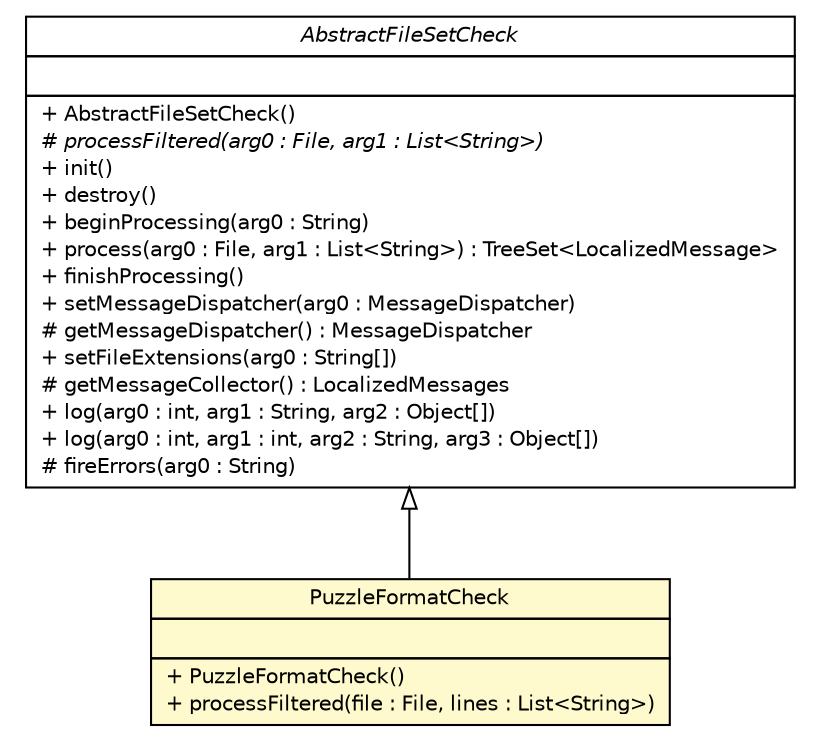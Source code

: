 #!/usr/local/bin/dot
#
# Class diagram 
# Generated by UMLGraph version 5.1 (http://www.umlgraph.org/)
#

digraph G {
	edge [fontname="Helvetica",fontsize=10,labelfontname="Helvetica",labelfontsize=10];
	node [fontname="Helvetica",fontsize=10,shape=plaintext];
	nodesep=0.25;
	ranksep=0.5;
	// com.qulice.checkstyle.PuzzleFormatCheck
	c81 [label=<<table title="com.qulice.checkstyle.PuzzleFormatCheck" border="0" cellborder="1" cellspacing="0" cellpadding="2" port="p" bgcolor="lemonChiffon" href="./PuzzleFormatCheck.html">
		<tr><td><table border="0" cellspacing="0" cellpadding="1">
<tr><td align="center" balign="center"> PuzzleFormatCheck </td></tr>
		</table></td></tr>
		<tr><td><table border="0" cellspacing="0" cellpadding="1">
<tr><td align="left" balign="left">  </td></tr>
		</table></td></tr>
		<tr><td><table border="0" cellspacing="0" cellpadding="1">
<tr><td align="left" balign="left"> + PuzzleFormatCheck() </td></tr>
<tr><td align="left" balign="left"> + processFiltered(file : File, lines : List&lt;String&gt;) </td></tr>
		</table></td></tr>
		</table>>, fontname="Helvetica", fontcolor="black", fontsize=10.0];
	//com.qulice.checkstyle.PuzzleFormatCheck extends com.puppycrawl.tools.checkstyle.api.AbstractFileSetCheck
	c92:p -> c81:p [dir=back,arrowtail=empty];
	// com.puppycrawl.tools.checkstyle.api.AbstractFileSetCheck
	c92 [label=<<table title="com.puppycrawl.tools.checkstyle.api.AbstractFileSetCheck" border="0" cellborder="1" cellspacing="0" cellpadding="2" port="p" href="http://java.sun.com/j2se/1.4.2/docs/api/com/puppycrawl/tools/checkstyle/api/AbstractFileSetCheck.html">
		<tr><td><table border="0" cellspacing="0" cellpadding="1">
<tr><td align="center" balign="center"><font face="Helvetica-Oblique"> AbstractFileSetCheck </font></td></tr>
		</table></td></tr>
		<tr><td><table border="0" cellspacing="0" cellpadding="1">
<tr><td align="left" balign="left">  </td></tr>
		</table></td></tr>
		<tr><td><table border="0" cellspacing="0" cellpadding="1">
<tr><td align="left" balign="left"> + AbstractFileSetCheck() </td></tr>
<tr><td align="left" balign="left"><font face="Helvetica-Oblique" point-size="10.0"> # processFiltered(arg0 : File, arg1 : List&lt;String&gt;) </font></td></tr>
<tr><td align="left" balign="left"> + init() </td></tr>
<tr><td align="left" balign="left"> + destroy() </td></tr>
<tr><td align="left" balign="left"> + beginProcessing(arg0 : String) </td></tr>
<tr><td align="left" balign="left"> + process(arg0 : File, arg1 : List&lt;String&gt;) : TreeSet&lt;LocalizedMessage&gt; </td></tr>
<tr><td align="left" balign="left"> + finishProcessing() </td></tr>
<tr><td align="left" balign="left"> + setMessageDispatcher(arg0 : MessageDispatcher) </td></tr>
<tr><td align="left" balign="left"> # getMessageDispatcher() : MessageDispatcher </td></tr>
<tr><td align="left" balign="left"> + setFileExtensions(arg0 : String[]) </td></tr>
<tr><td align="left" balign="left"> # getMessageCollector() : LocalizedMessages </td></tr>
<tr><td align="left" balign="left"> + log(arg0 : int, arg1 : String, arg2 : Object[]) </td></tr>
<tr><td align="left" balign="left"> + log(arg0 : int, arg1 : int, arg2 : String, arg3 : Object[]) </td></tr>
<tr><td align="left" balign="left"> # fireErrors(arg0 : String) </td></tr>
		</table></td></tr>
		</table>>, fontname="Helvetica", fontcolor="black", fontsize=10.0];
}

